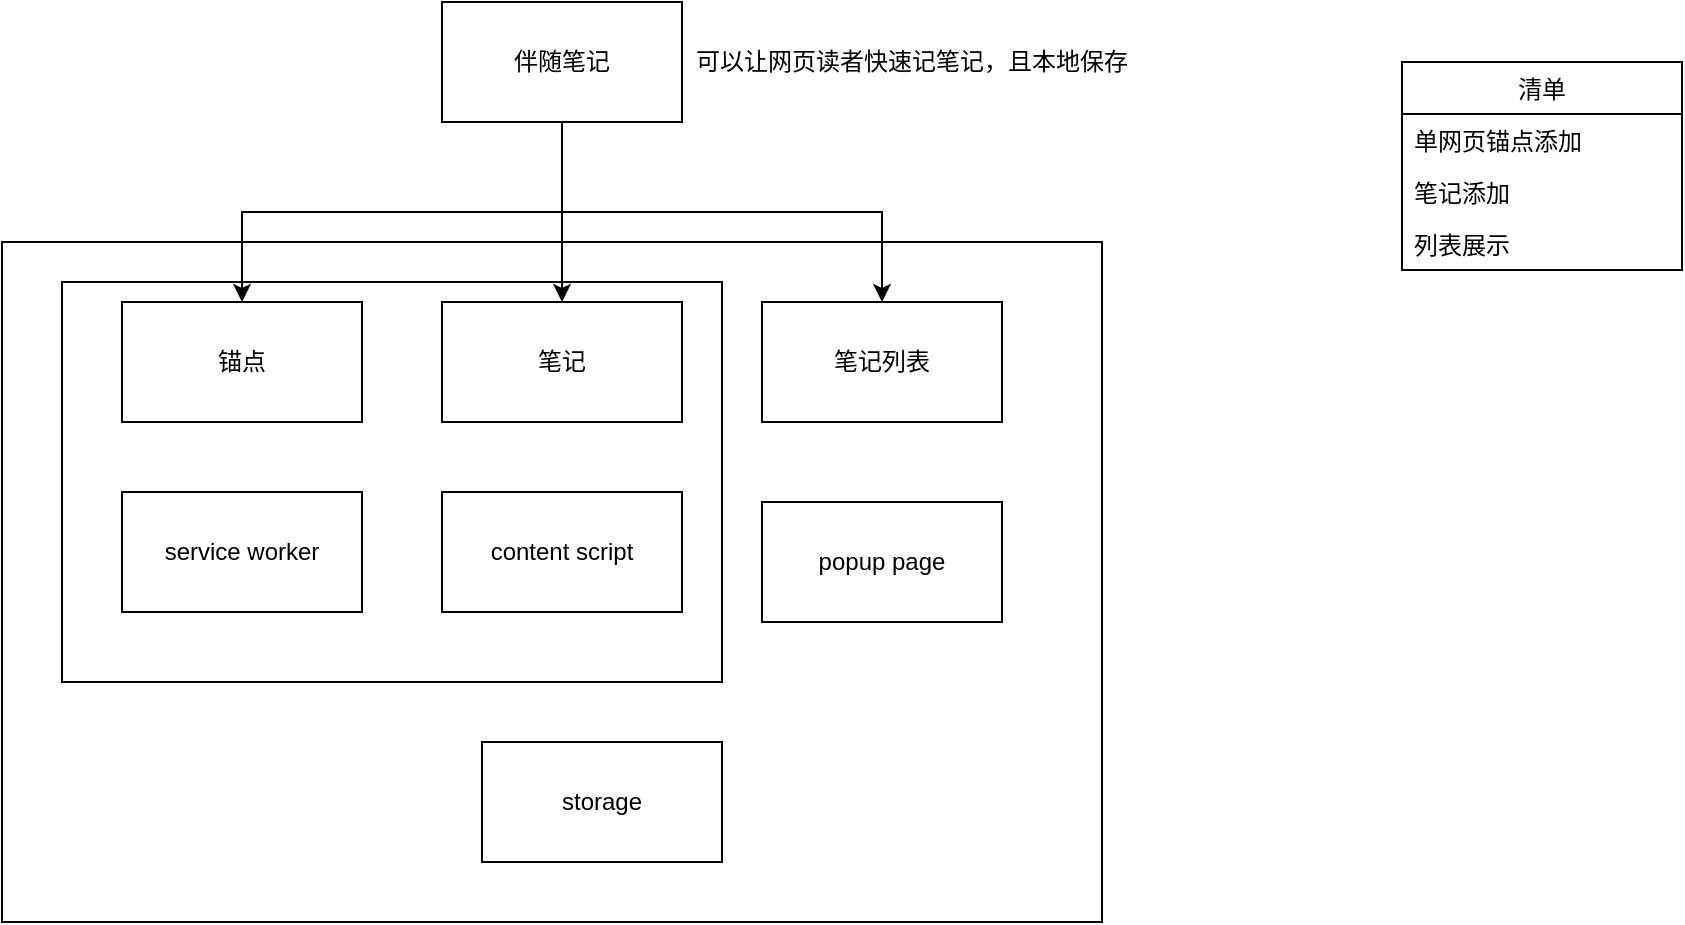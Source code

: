 <mxfile version="14.6.13" type="device"><diagram id="81kDZTO6pNSoDyDSawtj" name="第 1 页"><mxGraphModel dx="1913" dy="966" grid="1" gridSize="10" guides="1" tooltips="1" connect="1" arrows="1" fold="1" page="1" pageScale="1" pageWidth="827" pageHeight="1169" math="0" shadow="0"><root><mxCell id="0"/><mxCell id="1" parent="0"/><mxCell id="Yz_M0WWDIU6RdhUif9Jg-20" value="" style="rounded=0;whiteSpace=wrap;html=1;" vertex="1" parent="1"><mxGeometry x="-50" y="260" width="550" height="340" as="geometry"/></mxCell><mxCell id="Yz_M0WWDIU6RdhUif9Jg-18" value="" style="rounded=0;whiteSpace=wrap;html=1;" vertex="1" parent="1"><mxGeometry x="-20" y="280" width="330" height="200" as="geometry"/></mxCell><mxCell id="Yz_M0WWDIU6RdhUif9Jg-1" value="锚点" style="rounded=0;whiteSpace=wrap;html=1;" vertex="1" parent="1"><mxGeometry x="10" y="290" width="120" height="60" as="geometry"/></mxCell><mxCell id="Yz_M0WWDIU6RdhUif9Jg-2" value="笔记" style="rounded=0;whiteSpace=wrap;html=1;" vertex="1" parent="1"><mxGeometry x="170" y="290" width="120" height="60" as="geometry"/></mxCell><mxCell id="Yz_M0WWDIU6RdhUif9Jg-7" style="edgeStyle=orthogonalEdgeStyle;rounded=0;orthogonalLoop=1;jettySize=auto;html=1;exitX=0.5;exitY=1;exitDx=0;exitDy=0;entryX=0.5;entryY=0;entryDx=0;entryDy=0;" edge="1" parent="1" source="Yz_M0WWDIU6RdhUif9Jg-3" target="Yz_M0WWDIU6RdhUif9Jg-1"><mxGeometry relative="1" as="geometry"/></mxCell><mxCell id="Yz_M0WWDIU6RdhUif9Jg-8" style="edgeStyle=orthogonalEdgeStyle;rounded=0;orthogonalLoop=1;jettySize=auto;html=1;exitX=0.5;exitY=1;exitDx=0;exitDy=0;entryX=0.5;entryY=0;entryDx=0;entryDy=0;" edge="1" parent="1" source="Yz_M0WWDIU6RdhUif9Jg-3" target="Yz_M0WWDIU6RdhUif9Jg-2"><mxGeometry relative="1" as="geometry"/></mxCell><mxCell id="Yz_M0WWDIU6RdhUif9Jg-9" style="edgeStyle=orthogonalEdgeStyle;rounded=0;orthogonalLoop=1;jettySize=auto;html=1;exitX=0.5;exitY=1;exitDx=0;exitDy=0;entryX=0.5;entryY=0;entryDx=0;entryDy=0;" edge="1" parent="1" source="Yz_M0WWDIU6RdhUif9Jg-3" target="Yz_M0WWDIU6RdhUif9Jg-5"><mxGeometry relative="1" as="geometry"/></mxCell><mxCell id="Yz_M0WWDIU6RdhUif9Jg-3" value="伴随笔记" style="rounded=0;whiteSpace=wrap;html=1;" vertex="1" parent="1"><mxGeometry x="170" y="140" width="120" height="60" as="geometry"/></mxCell><mxCell id="Yz_M0WWDIU6RdhUif9Jg-4" value="可以让网页读者快速记笔记，且本地保存" style="text;html=1;strokeColor=none;fillColor=none;align=center;verticalAlign=middle;whiteSpace=wrap;rounded=0;" vertex="1" parent="1"><mxGeometry x="290" y="160" width="230" height="20" as="geometry"/></mxCell><mxCell id="Yz_M0WWDIU6RdhUif9Jg-5" value="笔记列表" style="rounded=0;whiteSpace=wrap;html=1;" vertex="1" parent="1"><mxGeometry x="330" y="290" width="120" height="60" as="geometry"/></mxCell><mxCell id="Yz_M0WWDIU6RdhUif9Jg-6" value="service worker" style="rounded=0;whiteSpace=wrap;html=1;" vertex="1" parent="1"><mxGeometry x="10" y="385" width="120" height="60" as="geometry"/></mxCell><mxCell id="Yz_M0WWDIU6RdhUif9Jg-10" value="popup page" style="rounded=0;whiteSpace=wrap;html=1;" vertex="1" parent="1"><mxGeometry x="330" y="390" width="120" height="60" as="geometry"/></mxCell><mxCell id="Yz_M0WWDIU6RdhUif9Jg-12" value="content script" style="rounded=0;whiteSpace=wrap;html=1;" vertex="1" parent="1"><mxGeometry x="170" y="385" width="120" height="60" as="geometry"/></mxCell><mxCell id="Yz_M0WWDIU6RdhUif9Jg-19" value="storage" style="rounded=0;whiteSpace=wrap;html=1;" vertex="1" parent="1"><mxGeometry x="190" y="510" width="120" height="60" as="geometry"/></mxCell><mxCell id="Yz_M0WWDIU6RdhUif9Jg-25" value="清单" style="swimlane;fontStyle=0;childLayout=stackLayout;horizontal=1;startSize=26;horizontalStack=0;resizeParent=1;resizeParentMax=0;resizeLast=0;collapsible=1;marginBottom=0;" vertex="1" parent="1"><mxGeometry x="650" y="170" width="140" height="104" as="geometry"/></mxCell><mxCell id="Yz_M0WWDIU6RdhUif9Jg-26" value="单网页锚点添加" style="text;strokeColor=none;fillColor=none;align=left;verticalAlign=top;spacingLeft=4;spacingRight=4;overflow=hidden;rotatable=0;points=[[0,0.5],[1,0.5]];portConstraint=eastwest;" vertex="1" parent="Yz_M0WWDIU6RdhUif9Jg-25"><mxGeometry y="26" width="140" height="26" as="geometry"/></mxCell><mxCell id="Yz_M0WWDIU6RdhUif9Jg-27" value="笔记添加" style="text;strokeColor=none;fillColor=none;align=left;verticalAlign=top;spacingLeft=4;spacingRight=4;overflow=hidden;rotatable=0;points=[[0,0.5],[1,0.5]];portConstraint=eastwest;" vertex="1" parent="Yz_M0WWDIU6RdhUif9Jg-25"><mxGeometry y="52" width="140" height="26" as="geometry"/></mxCell><mxCell id="Yz_M0WWDIU6RdhUif9Jg-28" value="列表展示" style="text;strokeColor=none;fillColor=none;align=left;verticalAlign=top;spacingLeft=4;spacingRight=4;overflow=hidden;rotatable=0;points=[[0,0.5],[1,0.5]];portConstraint=eastwest;" vertex="1" parent="Yz_M0WWDIU6RdhUif9Jg-25"><mxGeometry y="78" width="140" height="26" as="geometry"/></mxCell></root></mxGraphModel></diagram></mxfile>
